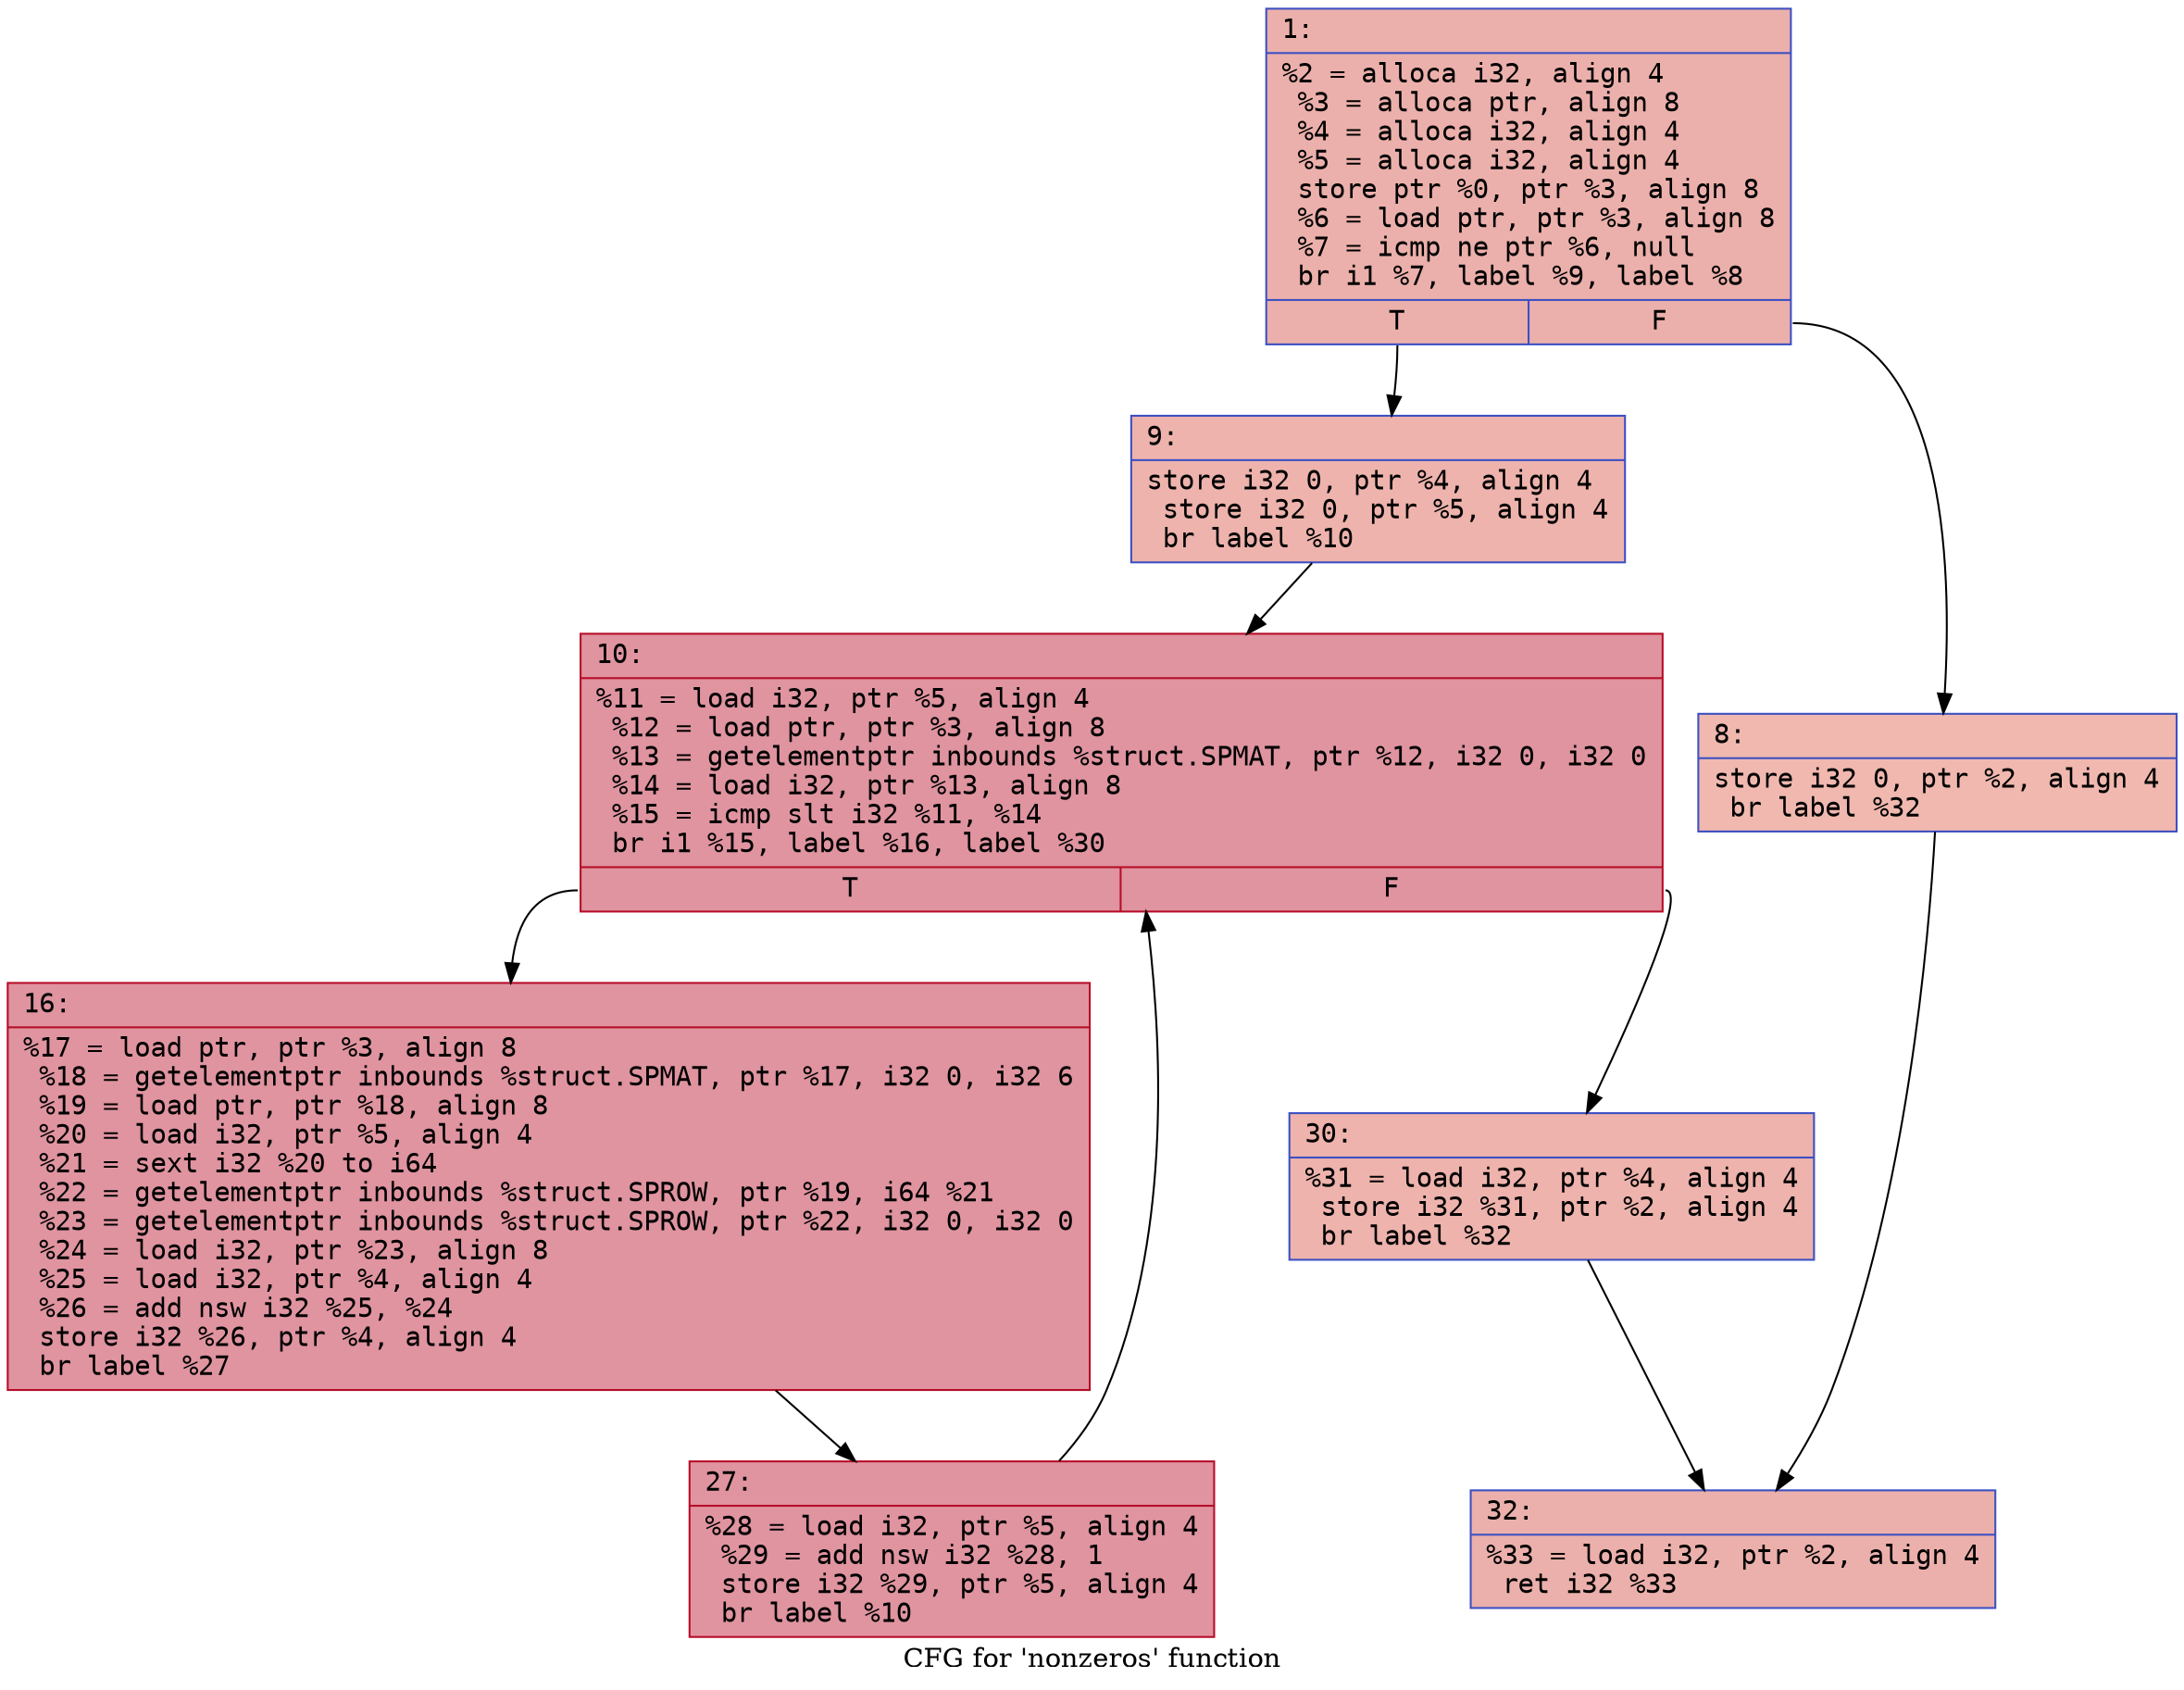 digraph "CFG for 'nonzeros' function" {
	label="CFG for 'nonzeros' function";

	Node0x600003fee800 [shape=record,color="#3d50c3ff", style=filled, fillcolor="#d24b4070" fontname="Courier",label="{1:\l|  %2 = alloca i32, align 4\l  %3 = alloca ptr, align 8\l  %4 = alloca i32, align 4\l  %5 = alloca i32, align 4\l  store ptr %0, ptr %3, align 8\l  %6 = load ptr, ptr %3, align 8\l  %7 = icmp ne ptr %6, null\l  br i1 %7, label %9, label %8\l|{<s0>T|<s1>F}}"];
	Node0x600003fee800:s0 -> Node0x600003fee8a0[tooltip="1 -> 9\nProbability 62.50%" ];
	Node0x600003fee800:s1 -> Node0x600003fee850[tooltip="1 -> 8\nProbability 37.50%" ];
	Node0x600003fee850 [shape=record,color="#3d50c3ff", style=filled, fillcolor="#dc5d4a70" fontname="Courier",label="{8:\l|  store i32 0, ptr %2, align 4\l  br label %32\l}"];
	Node0x600003fee850 -> Node0x600003feea30[tooltip="8 -> 32\nProbability 100.00%" ];
	Node0x600003fee8a0 [shape=record,color="#3d50c3ff", style=filled, fillcolor="#d6524470" fontname="Courier",label="{9:\l|  store i32 0, ptr %4, align 4\l  store i32 0, ptr %5, align 4\l  br label %10\l}"];
	Node0x600003fee8a0 -> Node0x600003fee8f0[tooltip="9 -> 10\nProbability 100.00%" ];
	Node0x600003fee8f0 [shape=record,color="#b70d28ff", style=filled, fillcolor="#b70d2870" fontname="Courier",label="{10:\l|  %11 = load i32, ptr %5, align 4\l  %12 = load ptr, ptr %3, align 8\l  %13 = getelementptr inbounds %struct.SPMAT, ptr %12, i32 0, i32 0\l  %14 = load i32, ptr %13, align 8\l  %15 = icmp slt i32 %11, %14\l  br i1 %15, label %16, label %30\l|{<s0>T|<s1>F}}"];
	Node0x600003fee8f0:s0 -> Node0x600003fee940[tooltip="10 -> 16\nProbability 96.88%" ];
	Node0x600003fee8f0:s1 -> Node0x600003fee9e0[tooltip="10 -> 30\nProbability 3.12%" ];
	Node0x600003fee940 [shape=record,color="#b70d28ff", style=filled, fillcolor="#b70d2870" fontname="Courier",label="{16:\l|  %17 = load ptr, ptr %3, align 8\l  %18 = getelementptr inbounds %struct.SPMAT, ptr %17, i32 0, i32 6\l  %19 = load ptr, ptr %18, align 8\l  %20 = load i32, ptr %5, align 4\l  %21 = sext i32 %20 to i64\l  %22 = getelementptr inbounds %struct.SPROW, ptr %19, i64 %21\l  %23 = getelementptr inbounds %struct.SPROW, ptr %22, i32 0, i32 0\l  %24 = load i32, ptr %23, align 8\l  %25 = load i32, ptr %4, align 4\l  %26 = add nsw i32 %25, %24\l  store i32 %26, ptr %4, align 4\l  br label %27\l}"];
	Node0x600003fee940 -> Node0x600003fee990[tooltip="16 -> 27\nProbability 100.00%" ];
	Node0x600003fee990 [shape=record,color="#b70d28ff", style=filled, fillcolor="#b70d2870" fontname="Courier",label="{27:\l|  %28 = load i32, ptr %5, align 4\l  %29 = add nsw i32 %28, 1\l  store i32 %29, ptr %5, align 4\l  br label %10\l}"];
	Node0x600003fee990 -> Node0x600003fee8f0[tooltip="27 -> 10\nProbability 100.00%" ];
	Node0x600003fee9e0 [shape=record,color="#3d50c3ff", style=filled, fillcolor="#d6524470" fontname="Courier",label="{30:\l|  %31 = load i32, ptr %4, align 4\l  store i32 %31, ptr %2, align 4\l  br label %32\l}"];
	Node0x600003fee9e0 -> Node0x600003feea30[tooltip="30 -> 32\nProbability 100.00%" ];
	Node0x600003feea30 [shape=record,color="#3d50c3ff", style=filled, fillcolor="#d24b4070" fontname="Courier",label="{32:\l|  %33 = load i32, ptr %2, align 4\l  ret i32 %33\l}"];
}
